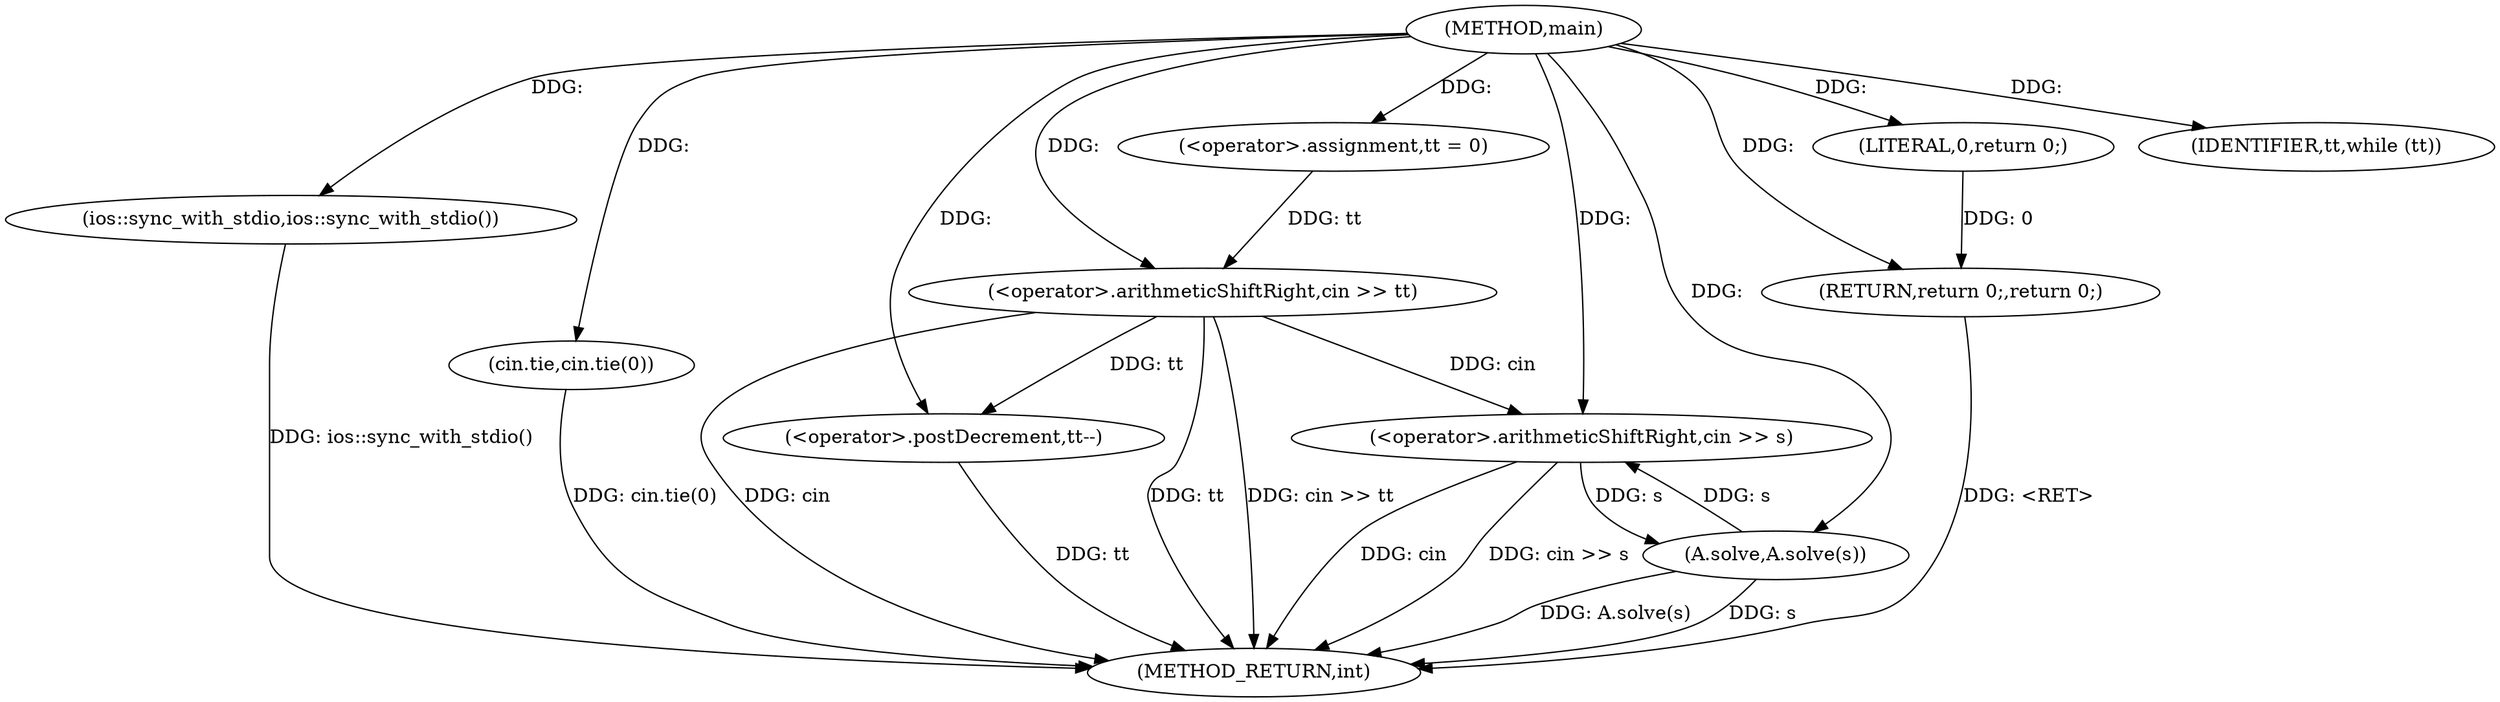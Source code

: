 digraph "main" {  
"1000188" [label = "(METHOD,main)" ]
"1000213" [label = "(METHOD_RETURN,int)" ]
"1000191" [label = "(<operator>.assignment,tt = 0)" ]
"1000194" [label = "(ios::sync_with_stdio,ios::sync_with_stdio())" ]
"1000195" [label = "(cin.tie,cin.tie(0))" ]
"1000197" [label = "(<operator>.arithmeticShiftRight,cin >> tt)" ]
"1000211" [label = "(RETURN,return 0;,return 0;)" ]
"1000201" [label = "(IDENTIFIER,tt,while (tt))" ]
"1000212" [label = "(LITERAL,0,return 0;)" ]
"1000203" [label = "(<operator>.arithmeticShiftRight,cin >> s)" ]
"1000207" [label = "(A.solve,A.solve(s))" ]
"1000209" [label = "(<operator>.postDecrement,tt--)" ]
  "1000211" -> "1000213"  [ label = "DDG: <RET>"] 
  "1000194" -> "1000213"  [ label = "DDG: ios::sync_with_stdio()"] 
  "1000195" -> "1000213"  [ label = "DDG: cin.tie(0)"] 
  "1000197" -> "1000213"  [ label = "DDG: cin"] 
  "1000197" -> "1000213"  [ label = "DDG: tt"] 
  "1000197" -> "1000213"  [ label = "DDG: cin >> tt"] 
  "1000203" -> "1000213"  [ label = "DDG: cin"] 
  "1000203" -> "1000213"  [ label = "DDG: cin >> s"] 
  "1000207" -> "1000213"  [ label = "DDG: s"] 
  "1000207" -> "1000213"  [ label = "DDG: A.solve(s)"] 
  "1000209" -> "1000213"  [ label = "DDG: tt"] 
  "1000188" -> "1000191"  [ label = "DDG: "] 
  "1000188" -> "1000194"  [ label = "DDG: "] 
  "1000212" -> "1000211"  [ label = "DDG: 0"] 
  "1000188" -> "1000211"  [ label = "DDG: "] 
  "1000188" -> "1000195"  [ label = "DDG: "] 
  "1000188" -> "1000197"  [ label = "DDG: "] 
  "1000191" -> "1000197"  [ label = "DDG: tt"] 
  "1000188" -> "1000201"  [ label = "DDG: "] 
  "1000188" -> "1000212"  [ label = "DDG: "] 
  "1000197" -> "1000203"  [ label = "DDG: cin"] 
  "1000188" -> "1000203"  [ label = "DDG: "] 
  "1000207" -> "1000203"  [ label = "DDG: s"] 
  "1000203" -> "1000207"  [ label = "DDG: s"] 
  "1000188" -> "1000207"  [ label = "DDG: "] 
  "1000197" -> "1000209"  [ label = "DDG: tt"] 
  "1000188" -> "1000209"  [ label = "DDG: "] 
}
